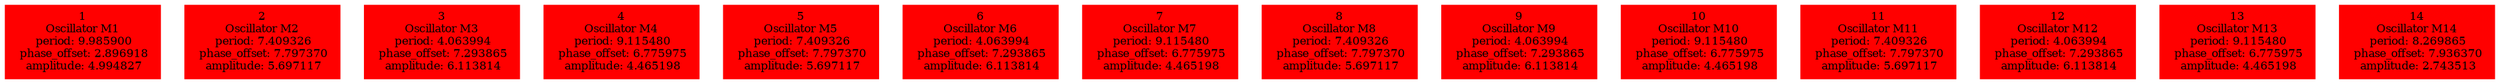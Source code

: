  digraph g{ forcelabels=true;
1 [label=<1<BR />Oscillator M1<BR /> period: 9.985900<BR /> phase_offset: 2.896918<BR /> amplitude: 4.994827>, shape=box,color=red,style=filled,fontsize=8];2 [label=<2<BR />Oscillator M2<BR /> period: 7.409326<BR /> phase_offset: 7.797370<BR /> amplitude: 5.697117>, shape=box,color=red,style=filled,fontsize=8];3 [label=<3<BR />Oscillator M3<BR /> period: 4.063994<BR /> phase_offset: 7.293865<BR /> amplitude: 6.113814>, shape=box,color=red,style=filled,fontsize=8];4 [label=<4<BR />Oscillator M4<BR /> period: 9.115480<BR /> phase_offset: 6.775975<BR /> amplitude: 4.465198>, shape=box,color=red,style=filled,fontsize=8];5 [label=<5<BR />Oscillator M5<BR /> period: 7.409326<BR /> phase_offset: 7.797370<BR /> amplitude: 5.697117>, shape=box,color=red,style=filled,fontsize=8];6 [label=<6<BR />Oscillator M6<BR /> period: 4.063994<BR /> phase_offset: 7.293865<BR /> amplitude: 6.113814>, shape=box,color=red,style=filled,fontsize=8];7 [label=<7<BR />Oscillator M7<BR /> period: 9.115480<BR /> phase_offset: 6.775975<BR /> amplitude: 4.465198>, shape=box,color=red,style=filled,fontsize=8];8 [label=<8<BR />Oscillator M8<BR /> period: 7.409326<BR /> phase_offset: 7.797370<BR /> amplitude: 5.697117>, shape=box,color=red,style=filled,fontsize=8];9 [label=<9<BR />Oscillator M9<BR /> period: 4.063994<BR /> phase_offset: 7.293865<BR /> amplitude: 6.113814>, shape=box,color=red,style=filled,fontsize=8];10 [label=<10<BR />Oscillator M10<BR /> period: 9.115480<BR /> phase_offset: 6.775975<BR /> amplitude: 4.465198>, shape=box,color=red,style=filled,fontsize=8];11 [label=<11<BR />Oscillator M11<BR /> period: 7.409326<BR /> phase_offset: 7.797370<BR /> amplitude: 5.697117>, shape=box,color=red,style=filled,fontsize=8];12 [label=<12<BR />Oscillator M12<BR /> period: 4.063994<BR /> phase_offset: 7.293865<BR /> amplitude: 6.113814>, shape=box,color=red,style=filled,fontsize=8];13 [label=<13<BR />Oscillator M13<BR /> period: 9.115480<BR /> phase_offset: 6.775975<BR /> amplitude: 4.465198>, shape=box,color=red,style=filled,fontsize=8];14 [label=<14<BR />Oscillator M14<BR /> period: 8.269865<BR /> phase_offset: 7.936370<BR /> amplitude: 2.743513>, shape=box,color=red,style=filled,fontsize=8]; }
